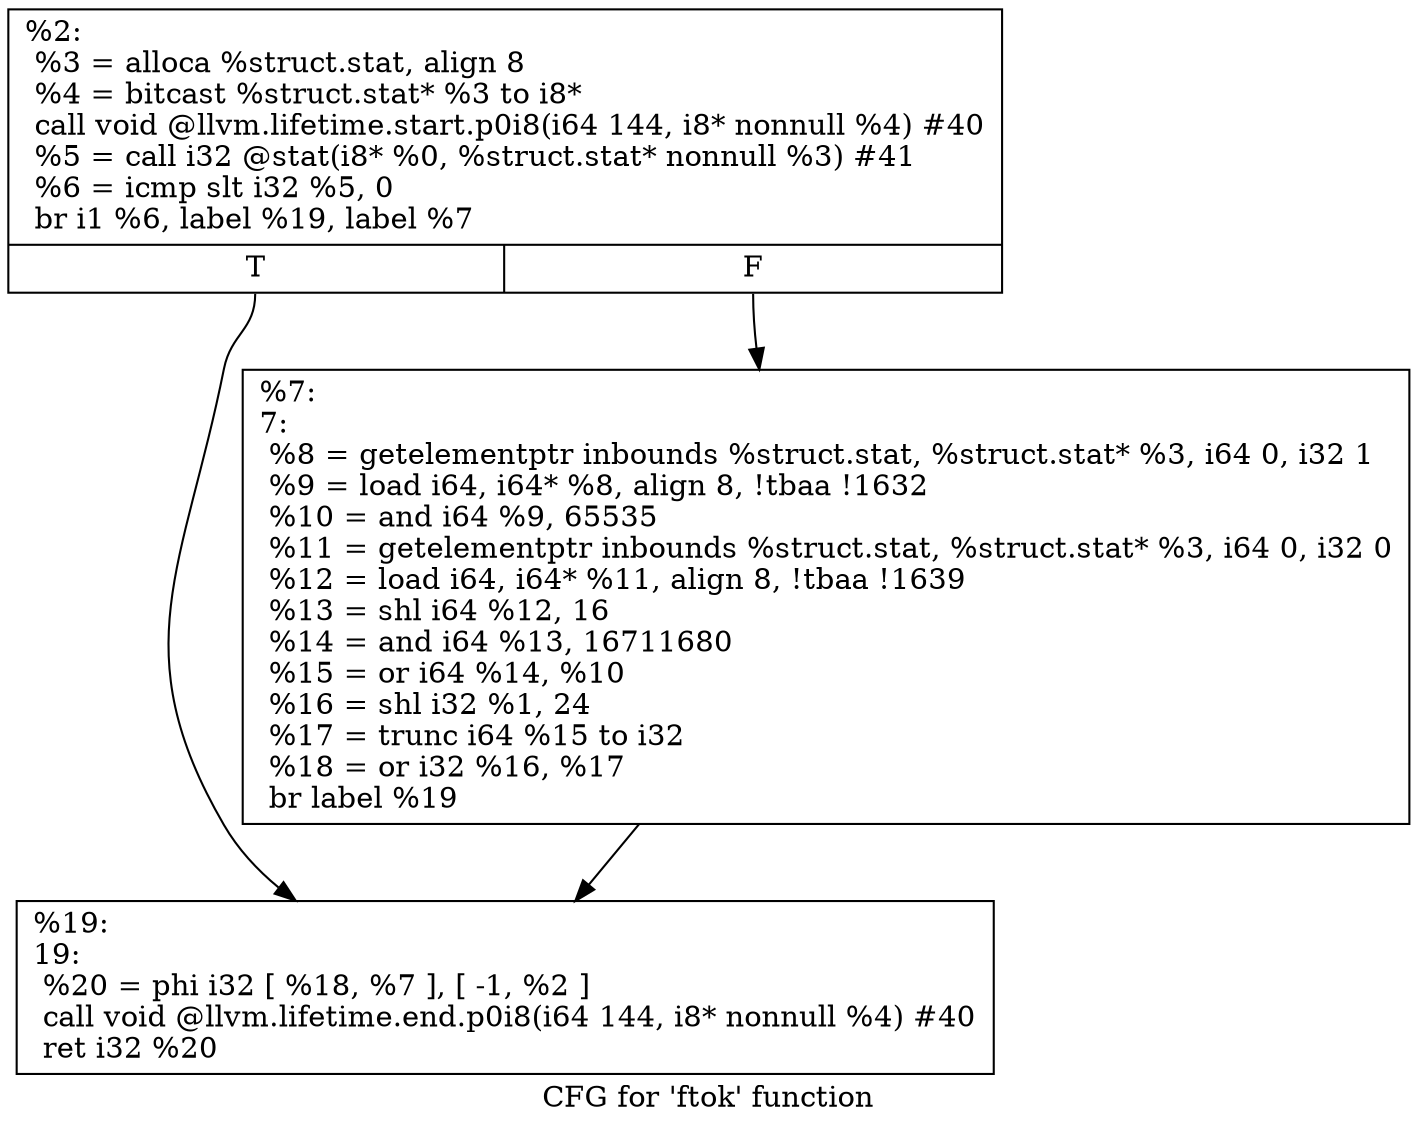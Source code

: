 digraph "CFG for 'ftok' function" {
	label="CFG for 'ftok' function";

	Node0x1b9bc50 [shape=record,label="{%2:\l  %3 = alloca %struct.stat, align 8\l  %4 = bitcast %struct.stat* %3 to i8*\l  call void @llvm.lifetime.start.p0i8(i64 144, i8* nonnull %4) #40\l  %5 = call i32 @stat(i8* %0, %struct.stat* nonnull %3) #41\l  %6 = icmp slt i32 %5, 0\l  br i1 %6, label %19, label %7\l|{<s0>T|<s1>F}}"];
	Node0x1b9bc50:s0 -> Node0x1b9c130;
	Node0x1b9bc50:s1 -> Node0x1b9c0e0;
	Node0x1b9c0e0 [shape=record,label="{%7:\l7:                                                \l  %8 = getelementptr inbounds %struct.stat, %struct.stat* %3, i64 0, i32 1\l  %9 = load i64, i64* %8, align 8, !tbaa !1632\l  %10 = and i64 %9, 65535\l  %11 = getelementptr inbounds %struct.stat, %struct.stat* %3, i64 0, i32 0\l  %12 = load i64, i64* %11, align 8, !tbaa !1639\l  %13 = shl i64 %12, 16\l  %14 = and i64 %13, 16711680\l  %15 = or i64 %14, %10\l  %16 = shl i32 %1, 24\l  %17 = trunc i64 %15 to i32\l  %18 = or i32 %16, %17\l  br label %19\l}"];
	Node0x1b9c0e0 -> Node0x1b9c130;
	Node0x1b9c130 [shape=record,label="{%19:\l19:                                               \l  %20 = phi i32 [ %18, %7 ], [ -1, %2 ]\l  call void @llvm.lifetime.end.p0i8(i64 144, i8* nonnull %4) #40\l  ret i32 %20\l}"];
}
